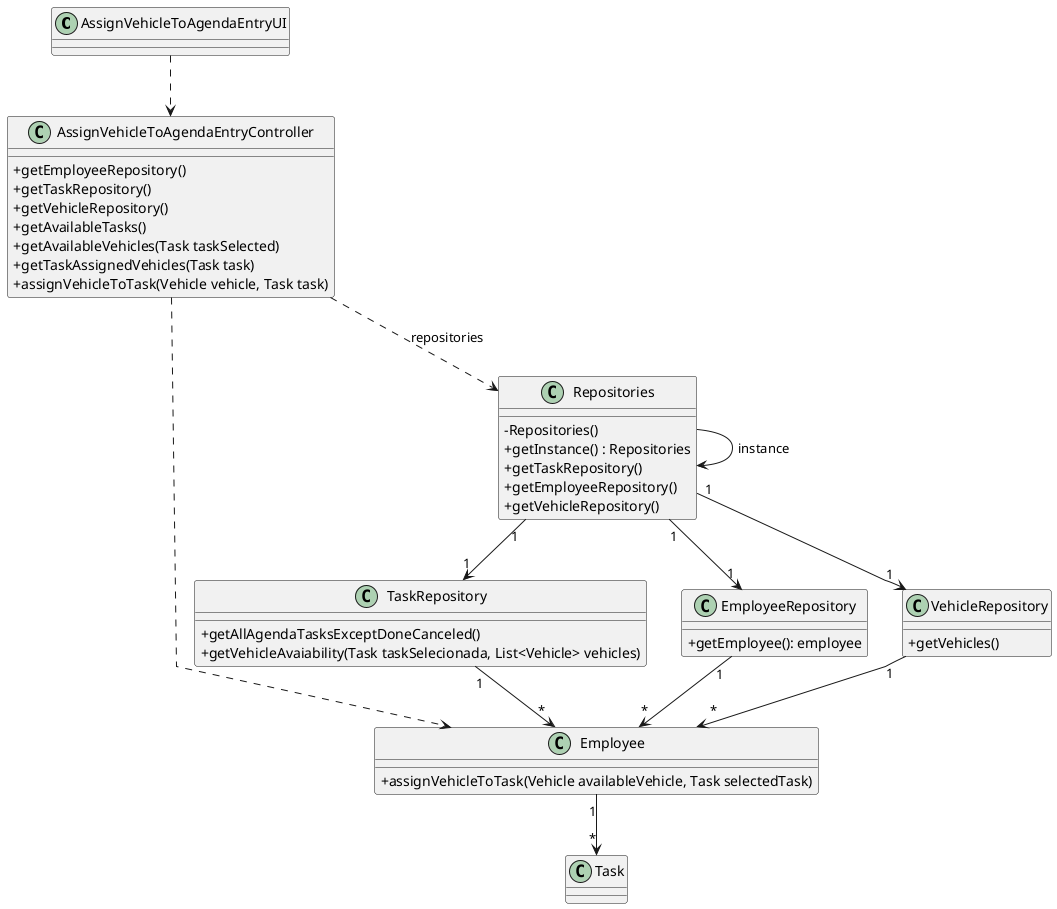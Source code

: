 @startuml
'skinparam monochrome true
skinparam packageStyle rectangle
skinparam shadowing false
skinparam linetype polyline
'skinparam linetype orto

skinparam classAttributeIconSize 0

'left to right direction

class AssignVehicleToAgendaEntryUI{
}

class AssignVehicleToAgendaEntryController{
+getEmployeeRepository()
+getTaskRepository()
+getVehicleRepository()
+getAvailableTasks()
+getAvailableVehicles(Task taskSelected)
+getTaskAssignedVehicles(Task task)
+assignVehicleToTask(Vehicle vehicle, Task task)
}

class Employee {
+assignVehicleToTask(Vehicle availableVehicle, Task selectedTask)
}

class Task{
}

class TaskRepository {
+getAllAgendaTasksExceptDoneCanceled()
+getVehicleAvaiability(Task taskSelecionada, List<Vehicle> vehicles)
}

class EmployeeRepository {
+getEmployee(): employee
}

class VehicleRepository{
+getVehicles()

}

class Repositories {
    - Repositories()
    + getInstance() : Repositories
    + getTaskRepository()
    + getEmployeeRepository()
    + getVehicleRepository()

}





Repositories --> Repositories : instance


AssignVehicleToAgendaEntryUI ..> AssignVehicleToAgendaEntryController

AssignVehicleToAgendaEntryController ..> Repositories : repositories


Repositories "1"--> "1" TaskRepository
Repositories "1"--> "1" EmployeeRepository
Repositories "1"--> "1" VehicleRepository

TaskRepository "1"--> "*" Employee
EmployeeRepository "1"--> "*" Employee
VehicleRepository "1"--> "*" Employee

Employee "1" --> "*"Task


AssignVehicleToAgendaEntryController ..> Employee


















@enduml